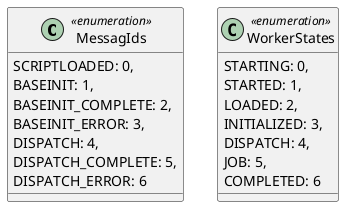 @startuml

class MessagIds <<enumeration>> {
  SCRIPTLOADED: 0,
  BASEINIT: 1,
  BASEINIT_COMPLETE: 2,
  BASEINIT_ERROR: 3,
  DISPATCH: 4,
  DISPATCH_COMPLETE: 5,
  DISPATCH_ERROR: 6
}

class WorkerStates <<enumeration>> {
  STARTING: 0,
  STARTED: 1,
  LOADED: 2,
  INITIALIZED: 3,
  DISPATCH: 4,
  JOB: 5,
  COMPLETED: 6
}

@enduml
